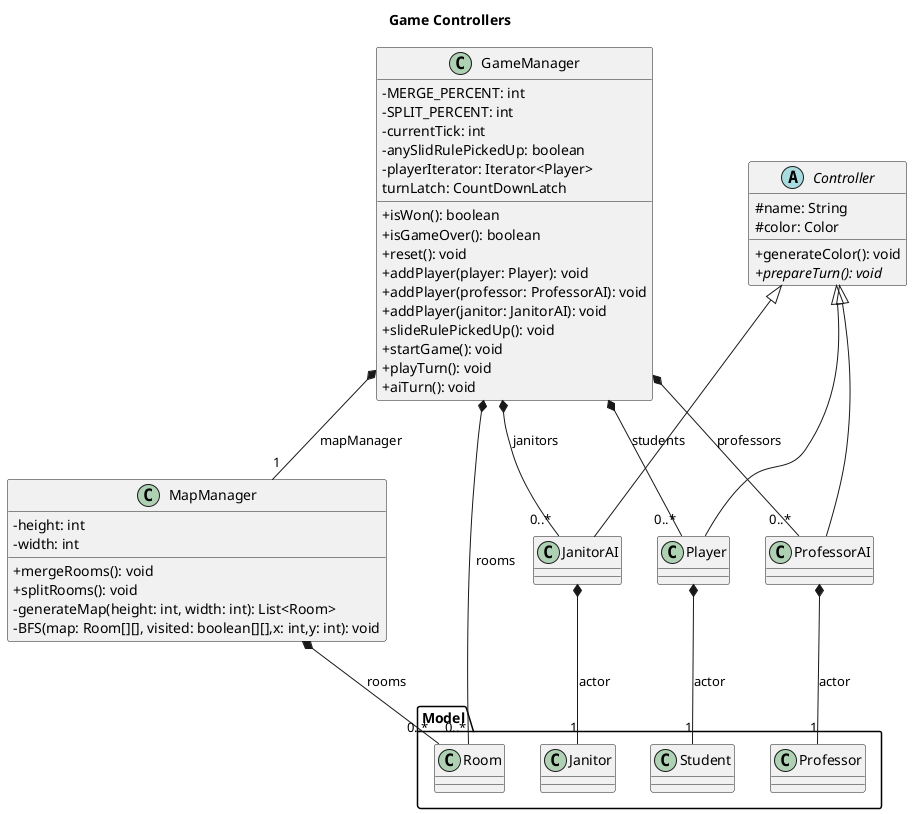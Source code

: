 @startuml Game_controllers
Title Game Controllers
skinparam classAttributeIconSize 0

package Model{
    class Room{}
    class Student{}
    class Professor{}
    class Janitor
}

MapManager *--"0..*" Room: rooms
class MapManager{
    - height: int
    - width: int
    + mergeRooms(): void
    + splitRooms(): void
    - generateMap(height: int, width: int): List<Room>
    - BFS(map: Room[][], visited: boolean[][],x: int,y: int): void
}
GameManager *--"1" MapManager: mapManager
GameManager *--"0..*" Player: students
GameManager *--"0..*" ProfessorAI: professors
GameManager *--"0..*" JanitorAI: janitors
GameManager *--"0..*" Room: rooms
class GameManager{
    - MERGE_PERCENT: int
    - SPLIT_PERCENT: int
    - currentTick: int
    - anySlidRulePickedUp: boolean
    - playerIterator: Iterator<Player>
    turnLatch: CountDownLatch
    + isWon(): boolean
    + isGameOver(): boolean
    + reset(): void
    + addPlayer(player: Player): void
    + addPlayer(professor: ProfessorAI): void
    + addPlayer(janitor: JanitorAI): void
    + slideRulePickedUp(): void
    + startGame(): void
    + playTurn(): void
    + aiTurn(): void
}
abstract class Controller{
    # name: String
    # color: Color
    + generateColor(): void
    + {abstract} prepareTurn(): void
}
Controller <|-- JanitorAI
JanitorAI *--"1" Janitor: actor
class JanitorAI{}
Controller <|-- Player
Player *--"1" Student: actor
class Player{}
Controller <|-- ProfessorAI
ProfessorAI *--"1" Professor: actor
class ProfessorAI{}










@enduml